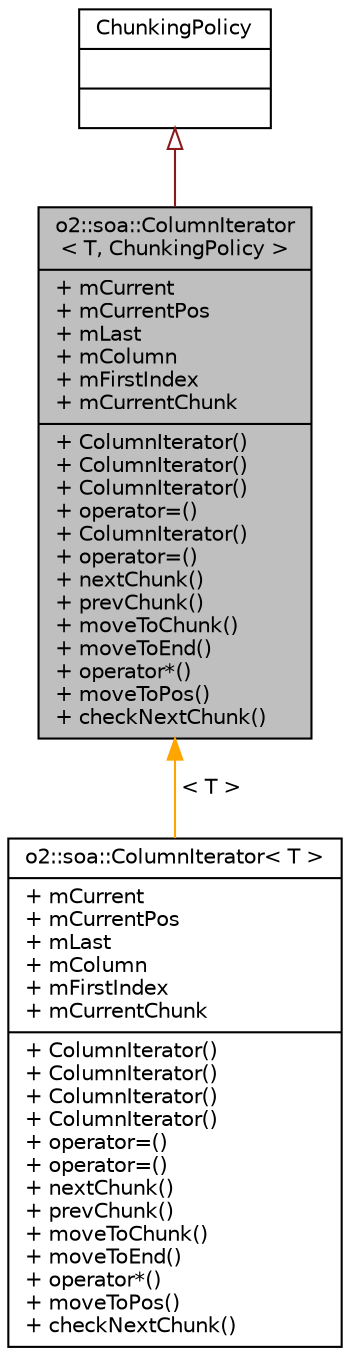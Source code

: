 digraph "o2::soa::ColumnIterator&lt; T, ChunkingPolicy &gt;"
{
 // INTERACTIVE_SVG=YES
  bgcolor="transparent";
  edge [fontname="Helvetica",fontsize="10",labelfontname="Helvetica",labelfontsize="10"];
  node [fontname="Helvetica",fontsize="10",shape=record];
  Node1 [label="{o2::soa::ColumnIterator\l\< T, ChunkingPolicy \>\n|+ mCurrent\l+ mCurrentPos\l+ mLast\l+ mColumn\l+ mFirstIndex\l+ mCurrentChunk\l|+ ColumnIterator()\l+ ColumnIterator()\l+ ColumnIterator()\l+ operator=()\l+ ColumnIterator()\l+ operator=()\l+ nextChunk()\l+ prevChunk()\l+ moveToChunk()\l+ moveToEnd()\l+ operator*()\l+ moveToPos()\l+ checkNextChunk()\l}",height=0.2,width=0.4,color="black", fillcolor="grey75", style="filled", fontcolor="black"];
  Node2 -> Node1 [dir="back",color="firebrick4",fontsize="10",style="solid",arrowtail="onormal",fontname="Helvetica"];
  Node2 [label="{ChunkingPolicy\n||}",height=0.2,width=0.4,color="black",URL="$d3/db7/classo2_1_1soa_1_1ChunkingPolicy.html"];
  Node1 -> Node3 [dir="back",color="orange",fontsize="10",style="solid",label=" \< T \>" ,fontname="Helvetica"];
  Node3 [label="{o2::soa::ColumnIterator\< T \>\n|+ mCurrent\l+ mCurrentPos\l+ mLast\l+ mColumn\l+ mFirstIndex\l+ mCurrentChunk\l|+ ColumnIterator()\l+ ColumnIterator()\l+ ColumnIterator()\l+ ColumnIterator()\l+ operator=()\l+ operator=()\l+ nextChunk()\l+ prevChunk()\l+ moveToChunk()\l+ moveToEnd()\l+ operator*()\l+ moveToPos()\l+ checkNextChunk()\l}",height=0.2,width=0.4,color="black",URL="$d7/d26/classo2_1_1soa_1_1ColumnIterator.html"];
}
